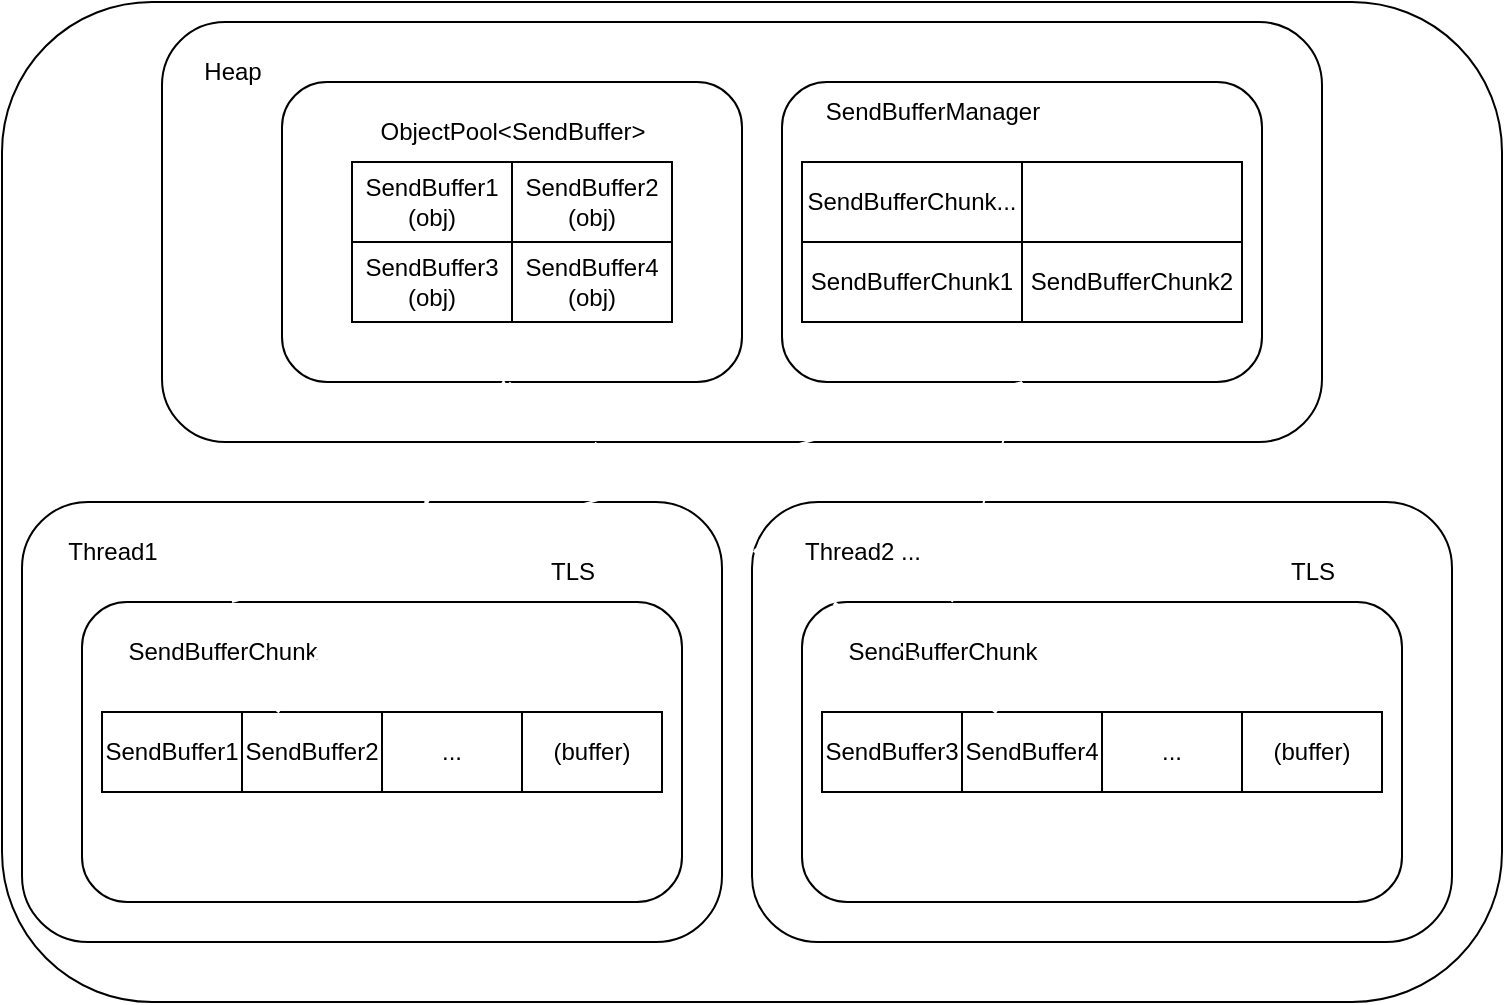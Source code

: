 <mxfile version="26.2.2">
  <diagram name="페이지-1" id="b482vBPNtRvSyO136uT0">
    <mxGraphModel dx="1720" dy="1681" grid="1" gridSize="10" guides="1" tooltips="1" connect="1" arrows="1" fold="1" page="1" pageScale="1" pageWidth="827" pageHeight="1169" math="0" shadow="0">
      <root>
        <mxCell id="0" />
        <mxCell id="1" parent="0" />
        <mxCell id="yyPYi6cn76s6Jaijz5V_-51" value="" style="rounded=1;whiteSpace=wrap;html=1;" vertex="1" parent="1">
          <mxGeometry x="-240" y="-80" width="750" height="500" as="geometry" />
        </mxCell>
        <mxCell id="yyPYi6cn76s6Jaijz5V_-17" value="" style="rounded=1;whiteSpace=wrap;html=1;" vertex="1" parent="1">
          <mxGeometry x="-160" y="-70" width="580" height="210" as="geometry" />
        </mxCell>
        <mxCell id="yyPYi6cn76s6Jaijz5V_-1" value="" style="rounded=1;whiteSpace=wrap;html=1;" vertex="1" parent="1">
          <mxGeometry x="-100" y="-40" width="230" height="150" as="geometry" />
        </mxCell>
        <mxCell id="yyPYi6cn76s6Jaijz5V_-2" value="ObjectPool&amp;lt;SendBuffer&amp;gt;" style="text;html=1;align=center;verticalAlign=middle;resizable=0;points=[];autosize=1;strokeColor=none;fillColor=none;" vertex="1" parent="1">
          <mxGeometry x="-65" y="-30" width="160" height="30" as="geometry" />
        </mxCell>
        <mxCell id="yyPYi6cn76s6Jaijz5V_-3" value="SendBuffer1 (obj)" style="rounded=0;whiteSpace=wrap;html=1;" vertex="1" parent="1">
          <mxGeometry x="-65" width="80" height="40" as="geometry" />
        </mxCell>
        <mxCell id="yyPYi6cn76s6Jaijz5V_-4" value="SendBuffer2&lt;br&gt;(obj)" style="rounded=0;whiteSpace=wrap;html=1;" vertex="1" parent="1">
          <mxGeometry x="15" width="80" height="40" as="geometry" />
        </mxCell>
        <mxCell id="yyPYi6cn76s6Jaijz5V_-5" value="SendBuffer3&lt;div&gt;(obj)&lt;/div&gt;" style="rounded=0;whiteSpace=wrap;html=1;" vertex="1" parent="1">
          <mxGeometry x="-65" y="40" width="80" height="40" as="geometry" />
        </mxCell>
        <mxCell id="yyPYi6cn76s6Jaijz5V_-6" value="SendBuffer4&lt;div&gt;(obj)&lt;/div&gt;" style="rounded=0;whiteSpace=wrap;html=1;" vertex="1" parent="1">
          <mxGeometry x="15" y="40" width="80" height="40" as="geometry" />
        </mxCell>
        <mxCell id="yyPYi6cn76s6Jaijz5V_-7" value="" style="rounded=1;whiteSpace=wrap;html=1;" vertex="1" parent="1">
          <mxGeometry x="-230" y="170" width="350" height="220" as="geometry" />
        </mxCell>
        <mxCell id="yyPYi6cn76s6Jaijz5V_-9" value="Thread1" style="text;html=1;align=center;verticalAlign=middle;resizable=0;points=[];autosize=1;strokeColor=none;fillColor=none;" vertex="1" parent="1">
          <mxGeometry x="-220" y="180" width="70" height="30" as="geometry" />
        </mxCell>
        <mxCell id="yyPYi6cn76s6Jaijz5V_-10" value="" style="rounded=1;whiteSpace=wrap;html=1;" vertex="1" parent="1">
          <mxGeometry x="135" y="170" width="350" height="220" as="geometry" />
        </mxCell>
        <mxCell id="yyPYi6cn76s6Jaijz5V_-11" value="Thread2 ..." style="text;html=1;align=center;verticalAlign=middle;resizable=0;points=[];autosize=1;strokeColor=none;fillColor=none;" vertex="1" parent="1">
          <mxGeometry x="150" y="180" width="80" height="30" as="geometry" />
        </mxCell>
        <mxCell id="yyPYi6cn76s6Jaijz5V_-14" value="" style="rounded=1;whiteSpace=wrap;html=1;" vertex="1" parent="1">
          <mxGeometry x="150" y="-40" width="240" height="150" as="geometry" />
        </mxCell>
        <mxCell id="yyPYi6cn76s6Jaijz5V_-16" value="SendBufferManager" style="text;html=1;align=center;verticalAlign=middle;resizable=0;points=[];autosize=1;strokeColor=none;fillColor=none;" vertex="1" parent="1">
          <mxGeometry x="160" y="-40" width="130" height="30" as="geometry" />
        </mxCell>
        <mxCell id="yyPYi6cn76s6Jaijz5V_-18" value="Heap" style="text;html=1;align=center;verticalAlign=middle;resizable=0;points=[];autosize=1;strokeColor=none;fillColor=none;" vertex="1" parent="1">
          <mxGeometry x="-150" y="-60" width="50" height="30" as="geometry" />
        </mxCell>
        <mxCell id="yyPYi6cn76s6Jaijz5V_-19" value="" style="rounded=1;whiteSpace=wrap;html=1;" vertex="1" parent="1">
          <mxGeometry x="-200" y="220" width="300" height="150" as="geometry" />
        </mxCell>
        <mxCell id="yyPYi6cn76s6Jaijz5V_-20" value="SendBufferChunk" style="text;html=1;align=center;verticalAlign=middle;resizable=0;points=[];autosize=1;strokeColor=none;fillColor=none;" vertex="1" parent="1">
          <mxGeometry x="-190" y="230" width="120" height="30" as="geometry" />
        </mxCell>
        <mxCell id="yyPYi6cn76s6Jaijz5V_-21" value="" style="rounded=1;whiteSpace=wrap;html=1;" vertex="1" parent="1">
          <mxGeometry x="160" y="220" width="300" height="150" as="geometry" />
        </mxCell>
        <mxCell id="yyPYi6cn76s6Jaijz5V_-22" value="SendBufferChunk" style="text;html=1;align=center;verticalAlign=middle;resizable=0;points=[];autosize=1;strokeColor=none;fillColor=none;" vertex="1" parent="1">
          <mxGeometry x="170" y="230" width="120" height="30" as="geometry" />
        </mxCell>
        <mxCell id="yyPYi6cn76s6Jaijz5V_-23" value="SendBufferChunk1" style="rounded=0;whiteSpace=wrap;html=1;" vertex="1" parent="1">
          <mxGeometry x="160" y="40" width="110" height="40" as="geometry" />
        </mxCell>
        <mxCell id="yyPYi6cn76s6Jaijz5V_-24" value="SendBufferChunk2" style="rounded=0;whiteSpace=wrap;html=1;" vertex="1" parent="1">
          <mxGeometry x="270" y="40" width="110" height="40" as="geometry" />
        </mxCell>
        <mxCell id="yyPYi6cn76s6Jaijz5V_-25" value="SendBufferChunk..." style="rounded=0;whiteSpace=wrap;html=1;" vertex="1" parent="1">
          <mxGeometry x="160" width="110" height="40" as="geometry" />
        </mxCell>
        <mxCell id="yyPYi6cn76s6Jaijz5V_-26" value="" style="rounded=0;whiteSpace=wrap;html=1;" vertex="1" parent="1">
          <mxGeometry x="270" width="110" height="40" as="geometry" />
        </mxCell>
        <mxCell id="yyPYi6cn76s6Jaijz5V_-29" value="SendBuffer1" style="rounded=0;whiteSpace=wrap;html=1;" vertex="1" parent="1">
          <mxGeometry x="-190" y="275" width="70" height="40" as="geometry" />
        </mxCell>
        <mxCell id="yyPYi6cn76s6Jaijz5V_-34" value="SendBuffer2" style="rounded=0;whiteSpace=wrap;html=1;" vertex="1" parent="1">
          <mxGeometry x="-120" y="275" width="70" height="40" as="geometry" />
        </mxCell>
        <mxCell id="yyPYi6cn76s6Jaijz5V_-35" value="..." style="rounded=0;whiteSpace=wrap;html=1;" vertex="1" parent="1">
          <mxGeometry x="-50" y="275" width="70" height="40" as="geometry" />
        </mxCell>
        <mxCell id="yyPYi6cn76s6Jaijz5V_-36" value="(buffer)" style="rounded=0;whiteSpace=wrap;html=1;" vertex="1" parent="1">
          <mxGeometry x="20" y="275" width="70" height="40" as="geometry" />
        </mxCell>
        <mxCell id="yyPYi6cn76s6Jaijz5V_-37" value="SendBuffer3" style="rounded=0;whiteSpace=wrap;html=1;" vertex="1" parent="1">
          <mxGeometry x="170" y="275" width="70" height="40" as="geometry" />
        </mxCell>
        <mxCell id="yyPYi6cn76s6Jaijz5V_-38" value="SendBuffer4" style="rounded=0;whiteSpace=wrap;html=1;" vertex="1" parent="1">
          <mxGeometry x="240" y="275" width="70" height="40" as="geometry" />
        </mxCell>
        <mxCell id="yyPYi6cn76s6Jaijz5V_-39" value="..." style="rounded=0;whiteSpace=wrap;html=1;" vertex="1" parent="1">
          <mxGeometry x="310" y="275" width="70" height="40" as="geometry" />
        </mxCell>
        <mxCell id="yyPYi6cn76s6Jaijz5V_-40" value="(buffer)" style="rounded=0;whiteSpace=wrap;html=1;" vertex="1" parent="1">
          <mxGeometry x="380" y="275" width="70" height="40" as="geometry" />
        </mxCell>
        <mxCell id="yyPYi6cn76s6Jaijz5V_-44" value="" style="endArrow=none;dashed=1;html=1;dashPattern=1 3;strokeWidth=2;rounded=0;entryX=0.5;entryY=1;entryDx=0;entryDy=0;exitX=0.25;exitY=0;exitDx=0;exitDy=0;strokeColor=#FFFFFF;" edge="1" parent="1" source="yyPYi6cn76s6Jaijz5V_-34" target="yyPYi6cn76s6Jaijz5V_-1">
          <mxGeometry width="50" height="50" relative="1" as="geometry">
            <mxPoint x="-250" y="80" as="sourcePoint" />
            <mxPoint x="-200" y="30" as="targetPoint" />
          </mxGeometry>
        </mxCell>
        <mxCell id="yyPYi6cn76s6Jaijz5V_-46" value="" style="endArrow=none;dashed=1;html=1;dashPattern=1 3;strokeWidth=2;rounded=0;exitX=0.25;exitY=0;exitDx=0;exitDy=0;strokeColor=#FFFFFF;" edge="1" parent="1" source="yyPYi6cn76s6Jaijz5V_-38">
          <mxGeometry width="50" height="50" relative="1" as="geometry">
            <mxPoint x="-240" y="140" as="sourcePoint" />
            <mxPoint x="10" y="110" as="targetPoint" />
          </mxGeometry>
        </mxCell>
        <mxCell id="yyPYi6cn76s6Jaijz5V_-47" value="" style="endArrow=none;html=1;rounded=0;exitX=0.25;exitY=0;exitDx=0;exitDy=0;entryX=0.5;entryY=1;entryDx=0;entryDy=0;strokeColor=#FFFFFF;" edge="1" parent="1" source="yyPYi6cn76s6Jaijz5V_-19" target="yyPYi6cn76s6Jaijz5V_-14">
          <mxGeometry width="50" height="50" relative="1" as="geometry">
            <mxPoint x="590" y="180" as="sourcePoint" />
            <mxPoint x="640" y="130" as="targetPoint" />
          </mxGeometry>
        </mxCell>
        <mxCell id="yyPYi6cn76s6Jaijz5V_-48" value="" style="endArrow=none;html=1;rounded=0;exitX=0.25;exitY=0;exitDx=0;exitDy=0;strokeColor=#FFFFFF;" edge="1" parent="1" source="yyPYi6cn76s6Jaijz5V_-21">
          <mxGeometry width="50" height="50" relative="1" as="geometry">
            <mxPoint x="470" y="150" as="sourcePoint" />
            <mxPoint x="270" y="110" as="targetPoint" />
          </mxGeometry>
        </mxCell>
        <mxCell id="yyPYi6cn76s6Jaijz5V_-49" value="TLS" style="text;html=1;align=center;verticalAlign=middle;resizable=0;points=[];autosize=1;strokeColor=none;fillColor=none;" vertex="1" parent="1">
          <mxGeometry x="20" y="190" width="50" height="30" as="geometry" />
        </mxCell>
        <mxCell id="yyPYi6cn76s6Jaijz5V_-50" value="TLS" style="text;html=1;align=center;verticalAlign=middle;resizable=0;points=[];autosize=1;strokeColor=none;fillColor=none;" vertex="1" parent="1">
          <mxGeometry x="390" y="190" width="50" height="30" as="geometry" />
        </mxCell>
      </root>
    </mxGraphModel>
  </diagram>
</mxfile>
